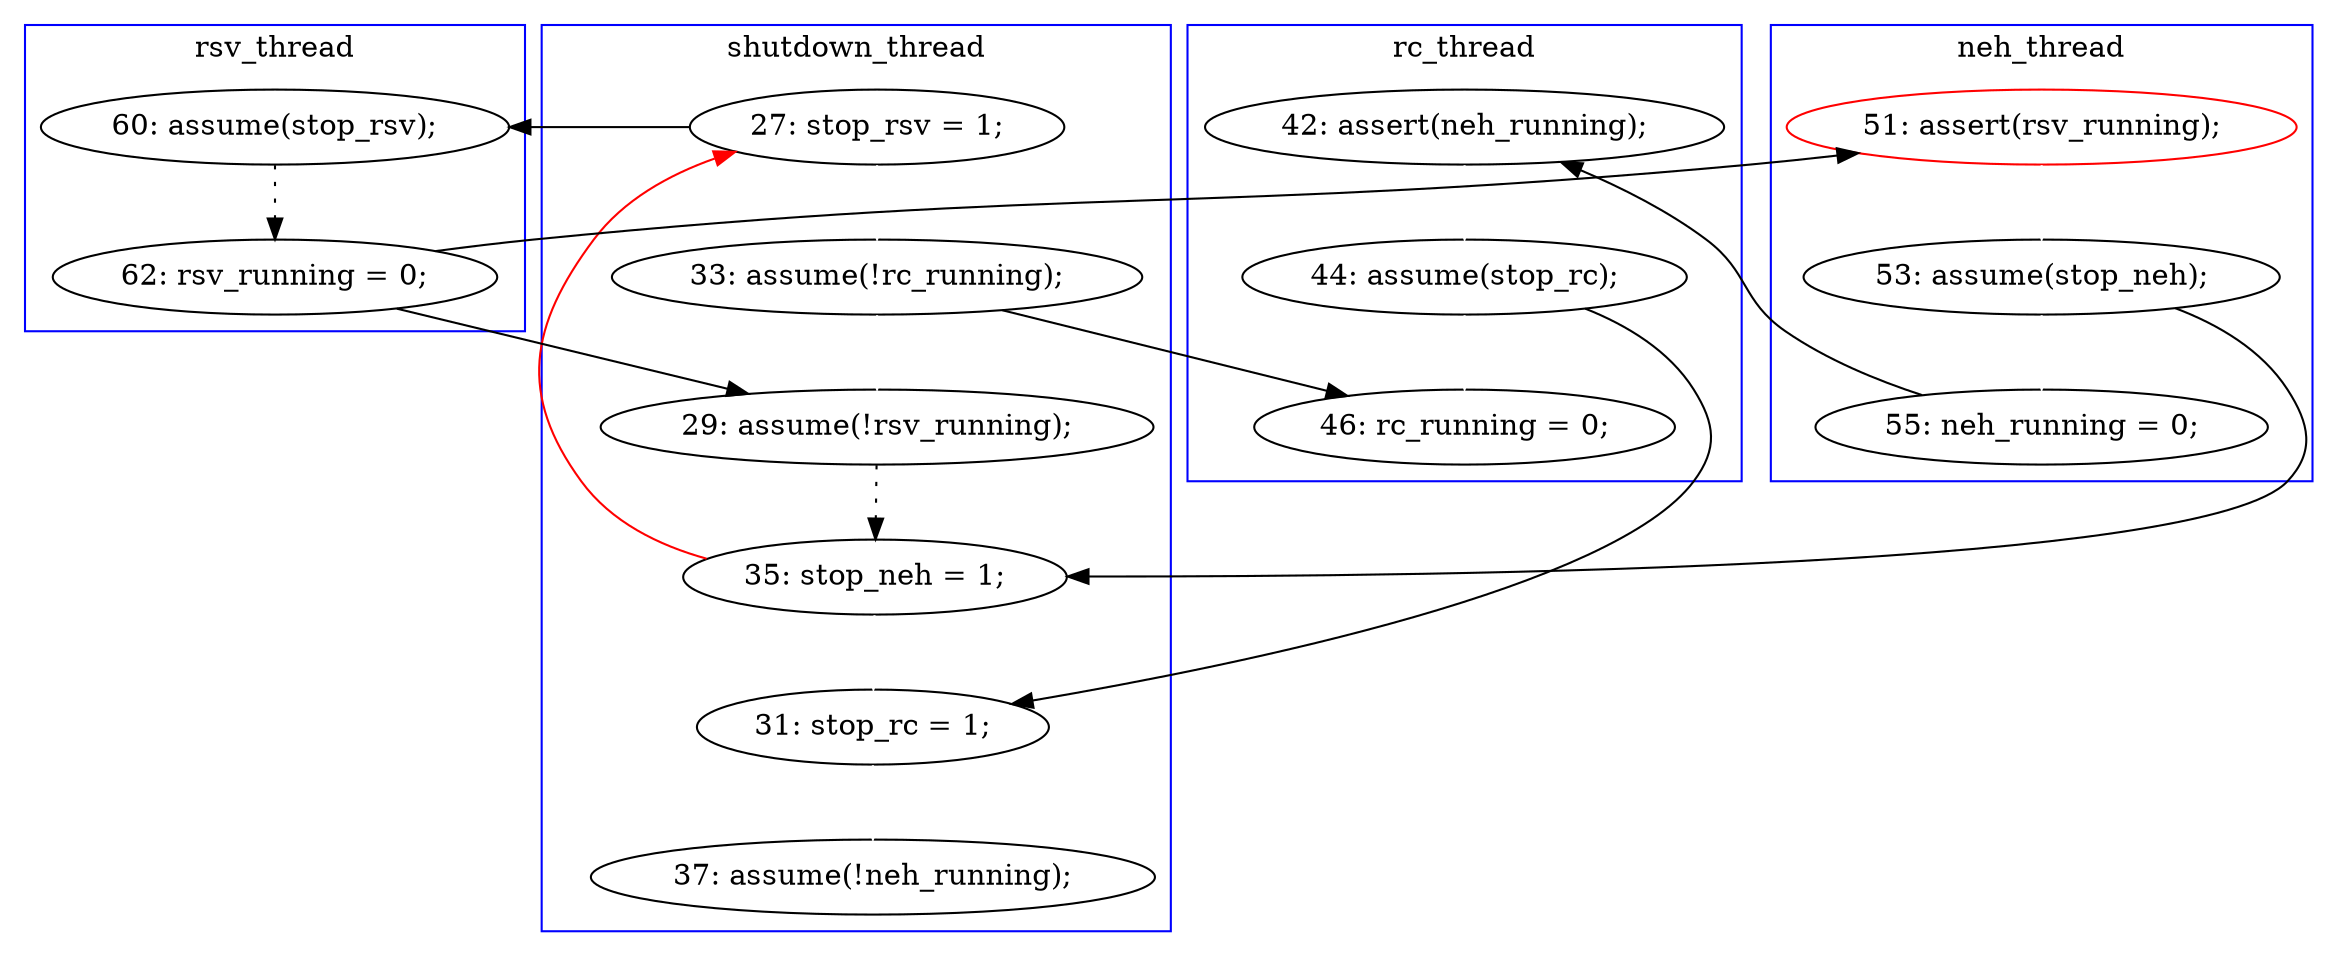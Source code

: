 digraph Counterexample {
	22 -> 23 [color = black, style = solid, constraint = false]
	29 -> 30 [color = black, style = dotted]
	23 -> 26 [color = white, style = solid]
	13 -> 28 [color = white, style = solid]
	21 -> 30 [color = black, style = solid, constraint = false]
	28 -> 29 [color = white, style = solid]
	30 -> 33 [color = white, style = solid]
	21 -> 22 [color = white, style = solid]
	13 -> 17 [color = black, style = solid, constraint = false]
	17 -> 18 [color = black, style = dotted]
	18 -> 20 [color = black, style = solid, constraint = false]
	26 -> 31 [color = white, style = solid]
	18 -> 29 [color = black, style = solid, constraint = false]
	26 -> 33 [color = black, style = solid, constraint = false]
	28 -> 31 [color = black, style = solid, constraint = false]
	33 -> 36 [color = white, style = solid]
	30 -> 13 [color = red, style = solid, constraint = false]
	20 -> 21 [color = white, style = solid]
	subgraph cluster2 {
		label = rc_thread
		color = blue
		23  [label = "42: assert(neh_running);"]
		26  [label = "44: assume(stop_rc);"]
		31  [label = "46: rc_running = 0;"]
	}
	subgraph cluster3 {
		label = neh_thread
		color = blue
		20  [label = "51: assert(rsv_running);", color = red]
		21  [label = "53: assume(stop_neh);"]
		22  [label = "55: neh_running = 0;"]
	}
	subgraph cluster4 {
		label = rsv_thread
		color = blue
		18  [label = "62: rsv_running = 0;"]
		17  [label = "60: assume(stop_rsv);"]
	}
	subgraph cluster1 {
		label = shutdown_thread
		color = blue
		36  [label = "37: assume(!neh_running);"]
		13  [label = "27: stop_rsv = 1;"]
		33  [label = "31: stop_rc = 1;"]
		29  [label = "29: assume(!rsv_running);"]
		28  [label = "33: assume(!rc_running);"]
		30  [label = "35: stop_neh = 1;"]
	}
}
